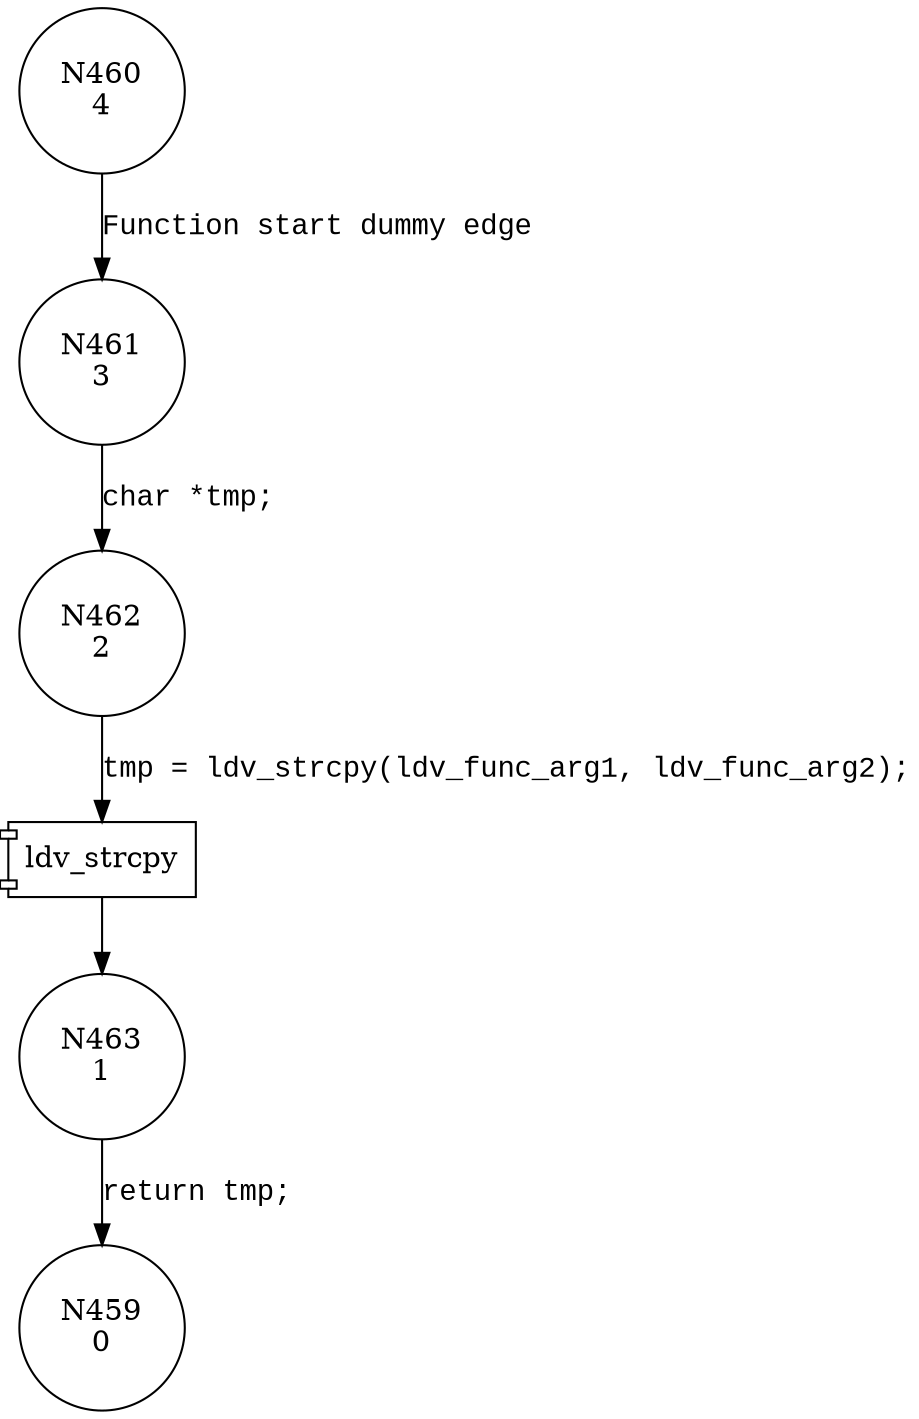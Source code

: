 digraph ldv_strcpy_6 {
460 [shape="circle" label="N460\n4"]
461 [shape="circle" label="N461\n3"]
462 [shape="circle" label="N462\n2"]
463 [shape="circle" label="N463\n1"]
459 [shape="circle" label="N459\n0"]
460 -> 461 [label="Function start dummy edge" fontname="Courier New"]
100042 [shape="component" label="ldv_strcpy"]
462 -> 100042 [label="tmp = ldv_strcpy(ldv_func_arg1, ldv_func_arg2);" fontname="Courier New"]
100042 -> 463 [label="" fontname="Courier New"]
461 -> 462 [label="char *tmp;" fontname="Courier New"]
463 -> 459 [label="return tmp;" fontname="Courier New"]
}